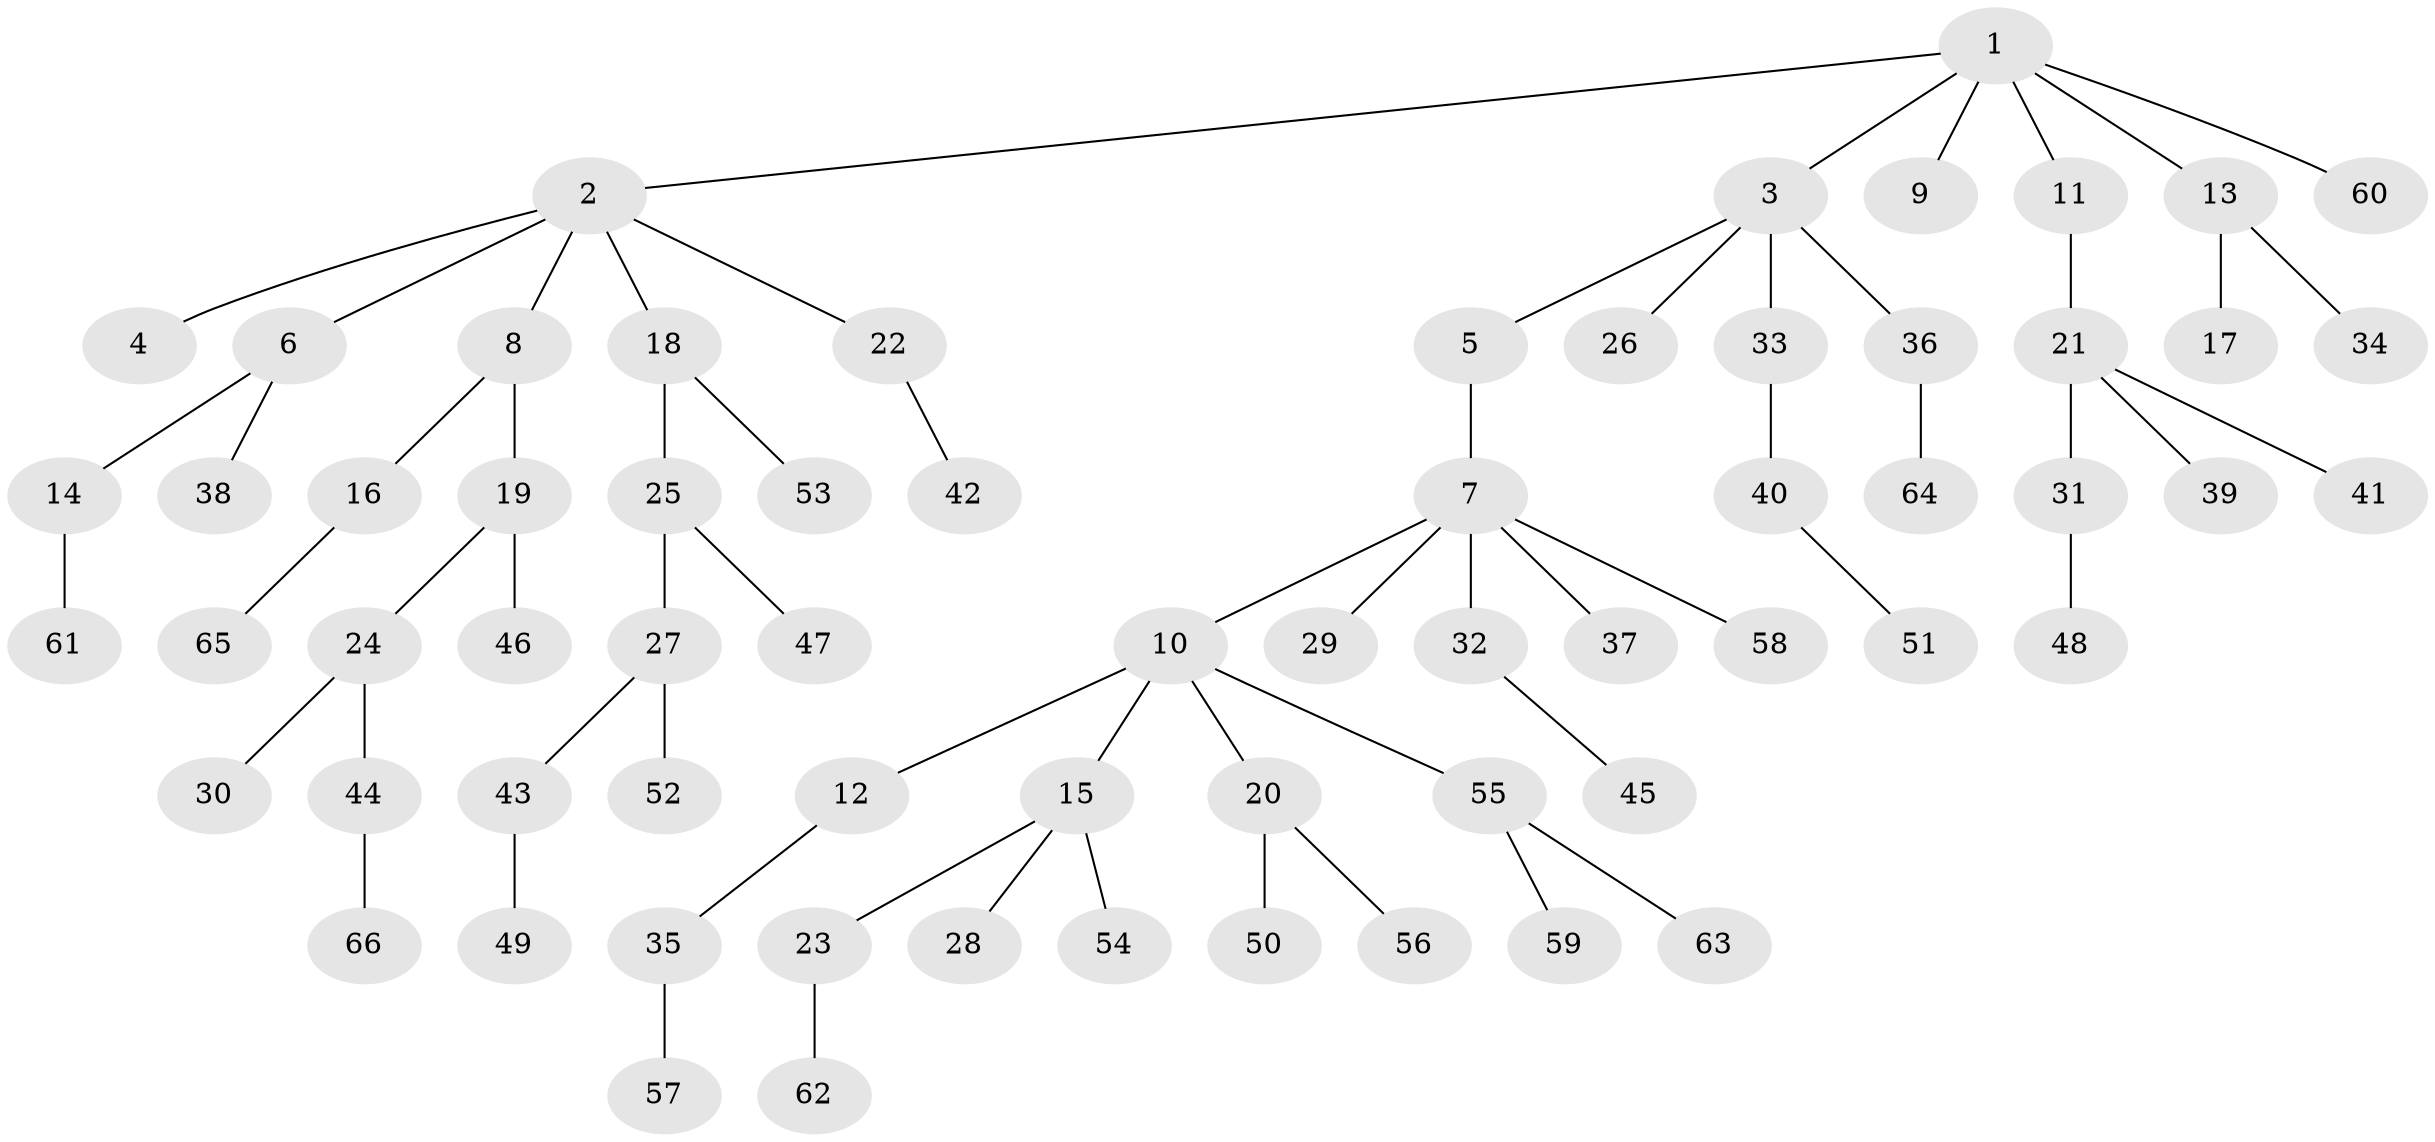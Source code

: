 // coarse degree distribution, {6: 0.06818181818181818, 5: 0.045454545454545456, 1: 0.6590909090909091, 3: 0.06818181818181818, 4: 0.06818181818181818, 2: 0.09090909090909091}
// Generated by graph-tools (version 1.1) at 2025/52/02/27/25 19:52:12]
// undirected, 66 vertices, 65 edges
graph export_dot {
graph [start="1"]
  node [color=gray90,style=filled];
  1;
  2;
  3;
  4;
  5;
  6;
  7;
  8;
  9;
  10;
  11;
  12;
  13;
  14;
  15;
  16;
  17;
  18;
  19;
  20;
  21;
  22;
  23;
  24;
  25;
  26;
  27;
  28;
  29;
  30;
  31;
  32;
  33;
  34;
  35;
  36;
  37;
  38;
  39;
  40;
  41;
  42;
  43;
  44;
  45;
  46;
  47;
  48;
  49;
  50;
  51;
  52;
  53;
  54;
  55;
  56;
  57;
  58;
  59;
  60;
  61;
  62;
  63;
  64;
  65;
  66;
  1 -- 2;
  1 -- 3;
  1 -- 9;
  1 -- 11;
  1 -- 13;
  1 -- 60;
  2 -- 4;
  2 -- 6;
  2 -- 8;
  2 -- 18;
  2 -- 22;
  3 -- 5;
  3 -- 26;
  3 -- 33;
  3 -- 36;
  5 -- 7;
  6 -- 14;
  6 -- 38;
  7 -- 10;
  7 -- 29;
  7 -- 32;
  7 -- 37;
  7 -- 58;
  8 -- 16;
  8 -- 19;
  10 -- 12;
  10 -- 15;
  10 -- 20;
  10 -- 55;
  11 -- 21;
  12 -- 35;
  13 -- 17;
  13 -- 34;
  14 -- 61;
  15 -- 23;
  15 -- 28;
  15 -- 54;
  16 -- 65;
  18 -- 25;
  18 -- 53;
  19 -- 24;
  19 -- 46;
  20 -- 50;
  20 -- 56;
  21 -- 31;
  21 -- 39;
  21 -- 41;
  22 -- 42;
  23 -- 62;
  24 -- 30;
  24 -- 44;
  25 -- 27;
  25 -- 47;
  27 -- 43;
  27 -- 52;
  31 -- 48;
  32 -- 45;
  33 -- 40;
  35 -- 57;
  36 -- 64;
  40 -- 51;
  43 -- 49;
  44 -- 66;
  55 -- 59;
  55 -- 63;
}
